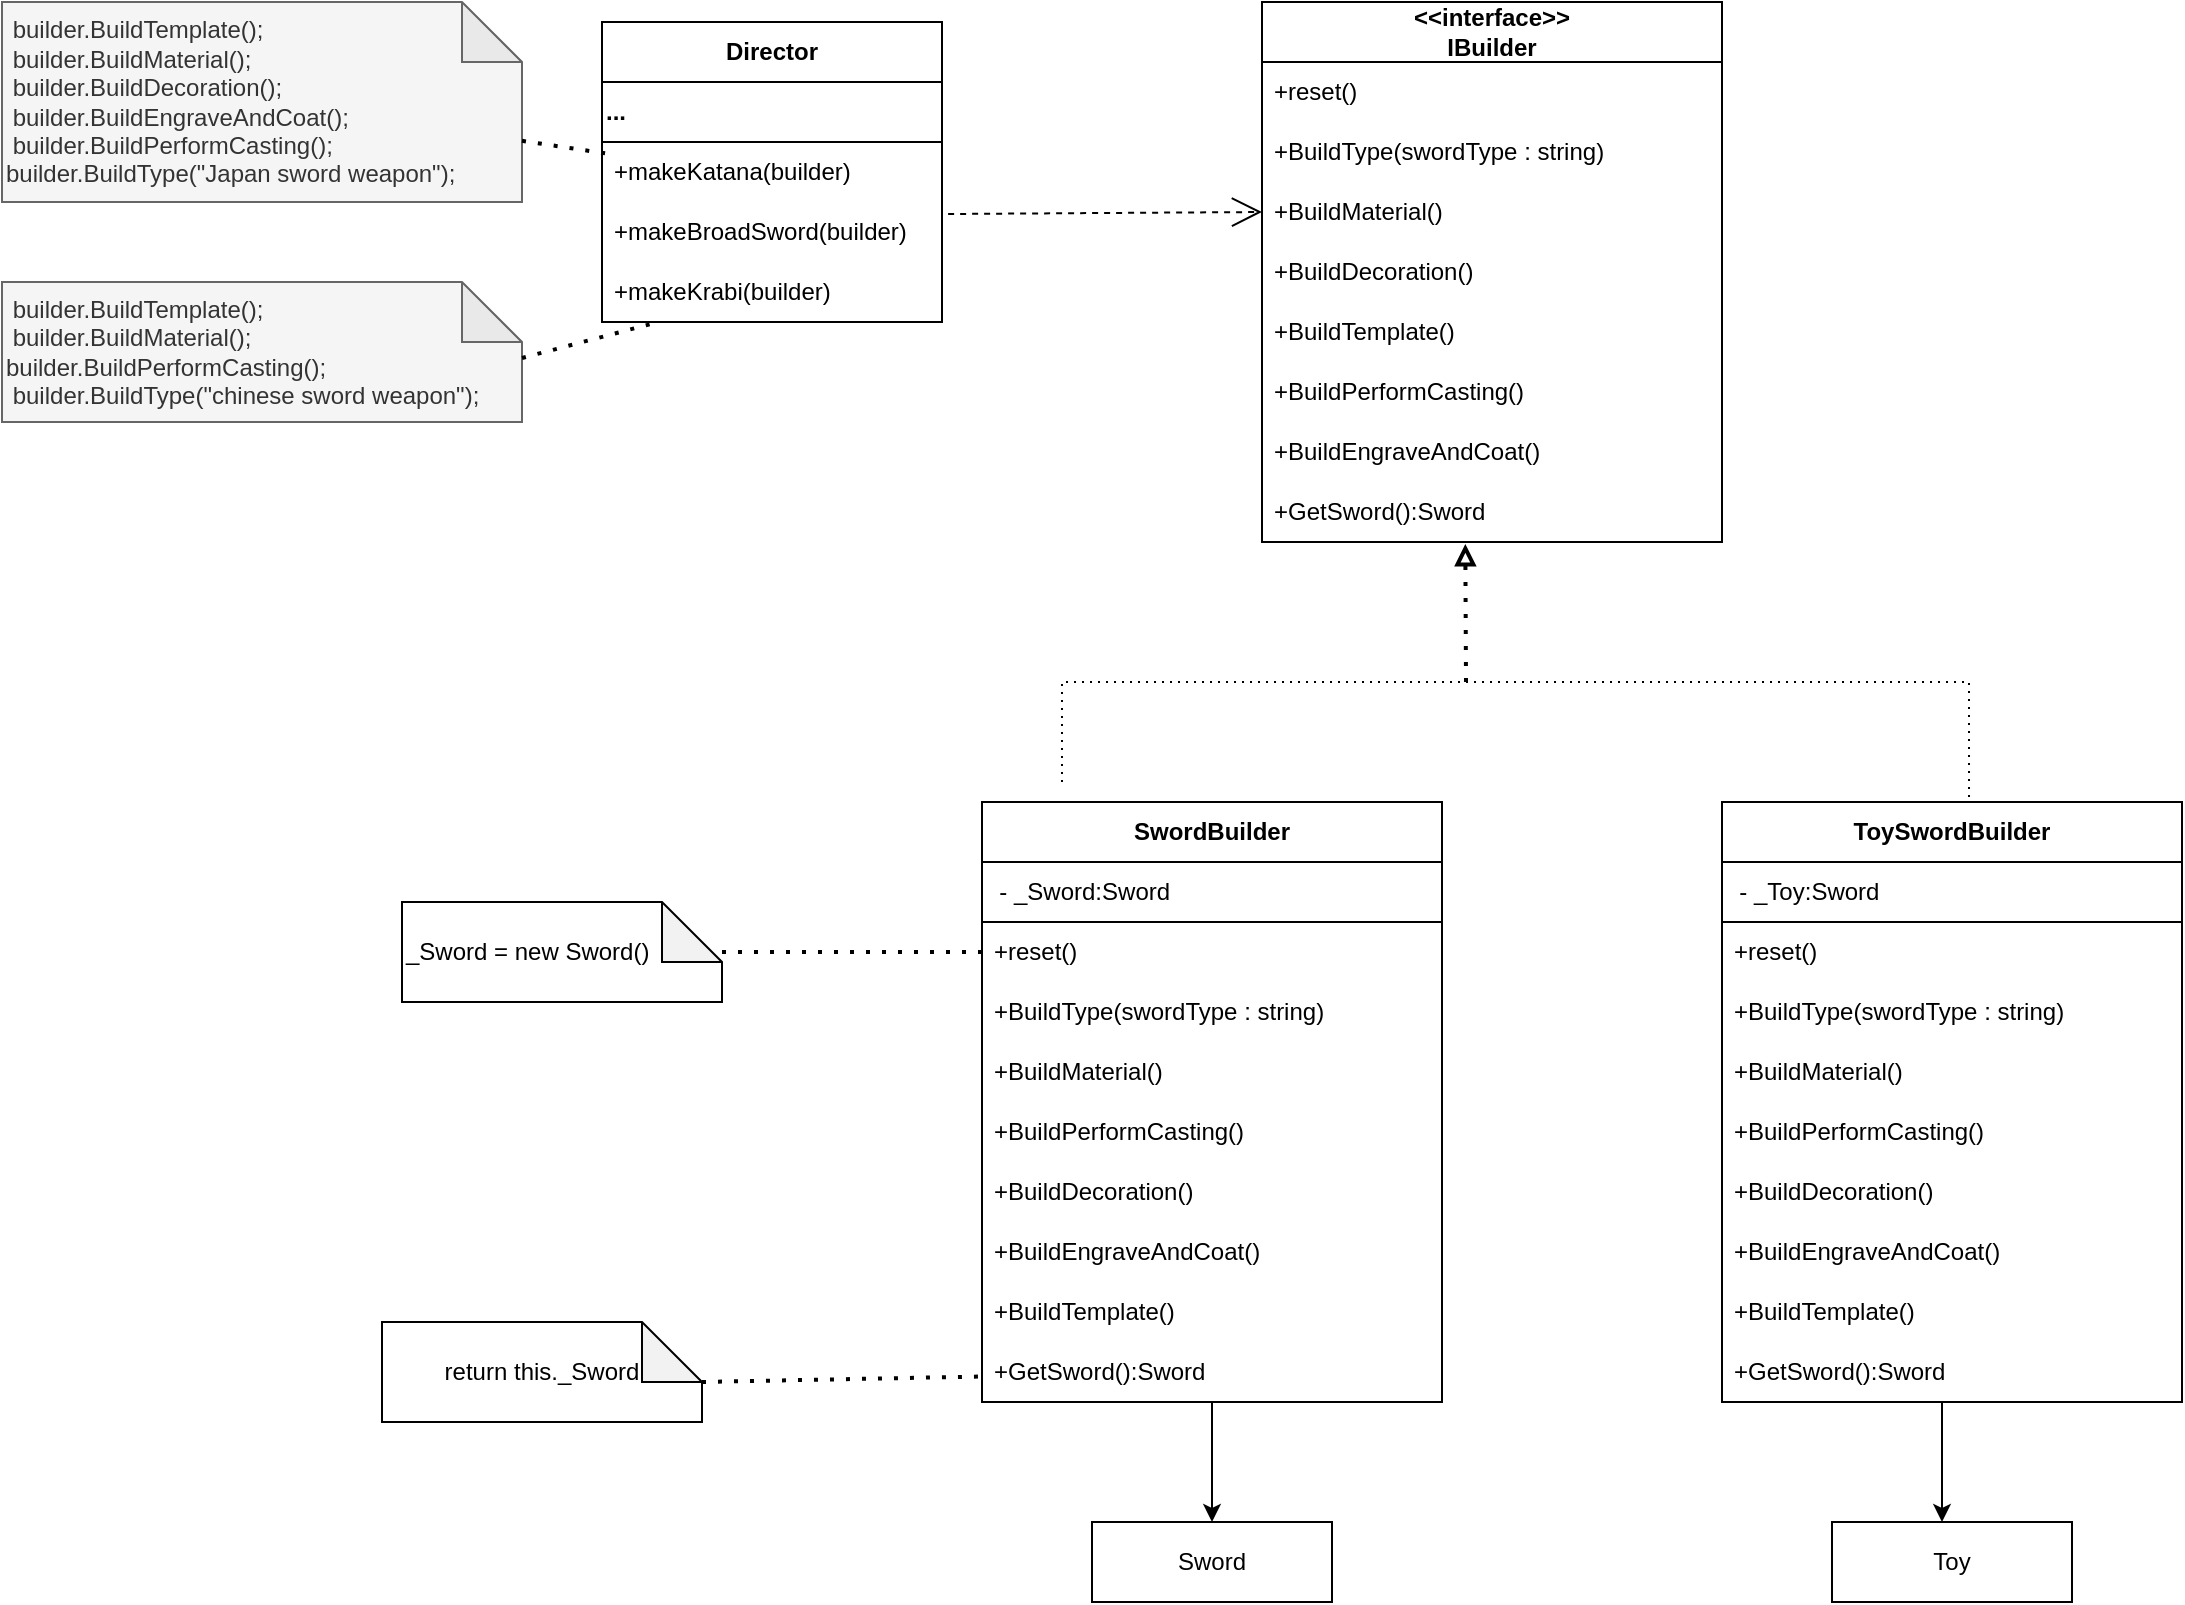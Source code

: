 <mxfile version="21.6.5" type="device" pages="2">
  <diagram id="zR0zMPfiPAYMRjZObuBY" name="Page-2">
    <mxGraphModel dx="1886" dy="614" grid="1" gridSize="10" guides="1" tooltips="1" connect="1" arrows="1" fold="1" page="1" pageScale="1" pageWidth="850" pageHeight="1100" math="0" shadow="0">
      <root>
        <mxCell id="0" />
        <mxCell id="1" parent="0" />
        <mxCell id="sApyfHs3uySSGcVFShYo-1" value="&lt;b&gt;&amp;lt;&amp;lt;interface&amp;gt;&amp;gt;&lt;br&gt;IBuilder&lt;/b&gt;" style="swimlane;fontStyle=0;childLayout=stackLayout;horizontal=1;startSize=30;horizontalStack=0;resizeParent=1;resizeParentMax=0;resizeLast=0;collapsible=1;marginBottom=0;whiteSpace=wrap;html=1;" parent="1" vertex="1">
          <mxGeometry x="620" y="130" width="230" height="270" as="geometry" />
        </mxCell>
        <mxCell id="sApyfHs3uySSGcVFShYo-2" value="+reset()" style="text;strokeColor=none;fillColor=none;align=left;verticalAlign=middle;spacingLeft=4;spacingRight=4;overflow=hidden;points=[[0,0.5],[1,0.5]];portConstraint=eastwest;rotatable=0;whiteSpace=wrap;html=1;" parent="sApyfHs3uySSGcVFShYo-1" vertex="1">
          <mxGeometry y="30" width="230" height="30" as="geometry" />
        </mxCell>
        <mxCell id="Vtq2fu76lCzMo7O6VF7V-5" value="+BuildType(swordType : string)" style="text;strokeColor=none;fillColor=none;align=left;verticalAlign=middle;spacingLeft=4;spacingRight=4;overflow=hidden;points=[[0,0.5],[1,0.5]];portConstraint=eastwest;rotatable=0;whiteSpace=wrap;html=1;" parent="sApyfHs3uySSGcVFShYo-1" vertex="1">
          <mxGeometry y="60" width="230" height="30" as="geometry" />
        </mxCell>
        <mxCell id="sApyfHs3uySSGcVFShYo-4" value="+BuildMaterial()" style="text;strokeColor=none;fillColor=none;align=left;verticalAlign=middle;spacingLeft=4;spacingRight=4;overflow=hidden;points=[[0,0.5],[1,0.5]];portConstraint=eastwest;rotatable=0;whiteSpace=wrap;html=1;" parent="sApyfHs3uySSGcVFShYo-1" vertex="1">
          <mxGeometry y="90" width="230" height="30" as="geometry" />
        </mxCell>
        <mxCell id="sApyfHs3uySSGcVFShYo-5" value="+BuildDecoration()" style="text;strokeColor=none;fillColor=none;align=left;verticalAlign=middle;spacingLeft=4;spacingRight=4;overflow=hidden;points=[[0,0.5],[1,0.5]];portConstraint=eastwest;rotatable=0;whiteSpace=wrap;html=1;" parent="sApyfHs3uySSGcVFShYo-1" vertex="1">
          <mxGeometry y="120" width="230" height="30" as="geometry" />
        </mxCell>
        <mxCell id="sApyfHs3uySSGcVFShYo-6" value="+BuildTemplate()" style="text;strokeColor=none;fillColor=none;align=left;verticalAlign=middle;spacingLeft=4;spacingRight=4;overflow=hidden;points=[[0,0.5],[1,0.5]];portConstraint=eastwest;rotatable=0;whiteSpace=wrap;html=1;" parent="sApyfHs3uySSGcVFShYo-1" vertex="1">
          <mxGeometry y="150" width="230" height="30" as="geometry" />
        </mxCell>
        <mxCell id="sApyfHs3uySSGcVFShYo-9" value="+BuildPerformCasting()" style="text;strokeColor=none;fillColor=none;align=left;verticalAlign=middle;spacingLeft=4;spacingRight=4;overflow=hidden;points=[[0,0.5],[1,0.5]];portConstraint=eastwest;rotatable=0;whiteSpace=wrap;html=1;" parent="sApyfHs3uySSGcVFShYo-1" vertex="1">
          <mxGeometry y="180" width="230" height="30" as="geometry" />
        </mxCell>
        <mxCell id="Vtq2fu76lCzMo7O6VF7V-1" value="+BuildEngraveAndCoat()" style="text;strokeColor=none;fillColor=none;align=left;verticalAlign=middle;spacingLeft=4;spacingRight=4;overflow=hidden;points=[[0,0.5],[1,0.5]];portConstraint=eastwest;rotatable=0;whiteSpace=wrap;html=1;" parent="sApyfHs3uySSGcVFShYo-1" vertex="1">
          <mxGeometry y="210" width="230" height="30" as="geometry" />
        </mxCell>
        <mxCell id="sApyfHs3uySSGcVFShYo-7" value="+GetSword():Sword" style="text;strokeColor=none;fillColor=none;align=left;verticalAlign=middle;spacingLeft=4;spacingRight=4;overflow=hidden;points=[[0,0.5],[1,0.5]];portConstraint=eastwest;rotatable=0;whiteSpace=wrap;html=1;" parent="sApyfHs3uySSGcVFShYo-1" vertex="1">
          <mxGeometry y="240" width="230" height="30" as="geometry" />
        </mxCell>
        <mxCell id="sApyfHs3uySSGcVFShYo-13" value="&lt;b&gt;SwordBuilder&lt;/b&gt;" style="swimlane;fontStyle=0;childLayout=stackLayout;horizontal=1;startSize=30;horizontalStack=0;resizeParent=1;resizeParentMax=0;resizeLast=0;collapsible=1;marginBottom=0;whiteSpace=wrap;html=1;" parent="1" vertex="1">
          <mxGeometry x="480" y="530" width="230" height="300" as="geometry" />
        </mxCell>
        <mxCell id="sApyfHs3uySSGcVFShYo-14" value="&lt;font style=&quot;font-size: 12px;&quot;&gt;&amp;nbsp; - _Sword:Sword&lt;/font&gt;" style="rounded=0;whiteSpace=wrap;html=1;align=left;" parent="sApyfHs3uySSGcVFShYo-13" vertex="1">
          <mxGeometry y="30" width="230" height="30" as="geometry" />
        </mxCell>
        <mxCell id="sApyfHs3uySSGcVFShYo-15" value="+reset()" style="text;strokeColor=none;fillColor=none;align=left;verticalAlign=middle;spacingLeft=4;spacingRight=4;overflow=hidden;points=[[0,0.5],[1,0.5]];portConstraint=eastwest;rotatable=0;whiteSpace=wrap;html=1;" parent="sApyfHs3uySSGcVFShYo-13" vertex="1">
          <mxGeometry y="60" width="230" height="30" as="geometry" />
        </mxCell>
        <mxCell id="sApyfHs3uySSGcVFShYo-77" value="+BuildType(swordType : string)" style="text;strokeColor=none;fillColor=none;align=left;verticalAlign=middle;spacingLeft=4;spacingRight=4;overflow=hidden;points=[[0,0.5],[1,0.5]];portConstraint=eastwest;rotatable=0;whiteSpace=wrap;html=1;" parent="sApyfHs3uySSGcVFShYo-13" vertex="1">
          <mxGeometry y="90" width="230" height="30" as="geometry" />
        </mxCell>
        <mxCell id="sApyfHs3uySSGcVFShYo-78" value="+BuildMaterial()" style="text;strokeColor=none;fillColor=none;align=left;verticalAlign=middle;spacingLeft=4;spacingRight=4;overflow=hidden;points=[[0,0.5],[1,0.5]];portConstraint=eastwest;rotatable=0;whiteSpace=wrap;html=1;" parent="sApyfHs3uySSGcVFShYo-13" vertex="1">
          <mxGeometry y="120" width="230" height="30" as="geometry" />
        </mxCell>
        <mxCell id="sApyfHs3uySSGcVFShYo-81" value="+BuildPerformCasting()" style="text;strokeColor=none;fillColor=none;align=left;verticalAlign=middle;spacingLeft=4;spacingRight=4;overflow=hidden;points=[[0,0.5],[1,0.5]];portConstraint=eastwest;rotatable=0;whiteSpace=wrap;html=1;" parent="sApyfHs3uySSGcVFShYo-13" vertex="1">
          <mxGeometry y="150" width="230" height="30" as="geometry" />
        </mxCell>
        <mxCell id="sApyfHs3uySSGcVFShYo-79" value="+BuildDecoration()" style="text;strokeColor=none;fillColor=none;align=left;verticalAlign=middle;spacingLeft=4;spacingRight=4;overflow=hidden;points=[[0,0.5],[1,0.5]];portConstraint=eastwest;rotatable=0;whiteSpace=wrap;html=1;" parent="sApyfHs3uySSGcVFShYo-13" vertex="1">
          <mxGeometry y="180" width="230" height="30" as="geometry" />
        </mxCell>
        <mxCell id="Vtq2fu76lCzMo7O6VF7V-2" value="+BuildEngraveAndCoat()" style="text;strokeColor=none;fillColor=none;align=left;verticalAlign=middle;spacingLeft=4;spacingRight=4;overflow=hidden;points=[[0,0.5],[1,0.5]];portConstraint=eastwest;rotatable=0;whiteSpace=wrap;html=1;" parent="sApyfHs3uySSGcVFShYo-13" vertex="1">
          <mxGeometry y="210" width="230" height="30" as="geometry" />
        </mxCell>
        <mxCell id="sApyfHs3uySSGcVFShYo-80" value="+BuildTemplate()" style="text;strokeColor=none;fillColor=none;align=left;verticalAlign=middle;spacingLeft=4;spacingRight=4;overflow=hidden;points=[[0,0.5],[1,0.5]];portConstraint=eastwest;rotatable=0;whiteSpace=wrap;html=1;" parent="sApyfHs3uySSGcVFShYo-13" vertex="1">
          <mxGeometry y="240" width="230" height="30" as="geometry" />
        </mxCell>
        <mxCell id="sApyfHs3uySSGcVFShYo-82" value="+GetSword():Sword" style="text;strokeColor=none;fillColor=none;align=left;verticalAlign=middle;spacingLeft=4;spacingRight=4;overflow=hidden;points=[[0,0.5],[1,0.5]];portConstraint=eastwest;rotatable=0;whiteSpace=wrap;html=1;" parent="sApyfHs3uySSGcVFShYo-13" vertex="1">
          <mxGeometry y="270" width="230" height="30" as="geometry" />
        </mxCell>
        <mxCell id="sApyfHs3uySSGcVFShYo-26" value="&lt;b&gt;Director&lt;/b&gt;" style="swimlane;fontStyle=0;childLayout=stackLayout;horizontal=1;startSize=30;horizontalStack=0;resizeParent=1;resizeParentMax=0;resizeLast=0;collapsible=1;marginBottom=0;whiteSpace=wrap;html=1;" parent="1" vertex="1">
          <mxGeometry x="290" y="140" width="170" height="150" as="geometry" />
        </mxCell>
        <mxCell id="sApyfHs3uySSGcVFShYo-27" value="&lt;font style=&quot;font-size: 12px;&quot;&gt;&lt;b&gt;...&lt;/b&gt;&lt;/font&gt;" style="rounded=0;whiteSpace=wrap;html=1;align=left;" parent="sApyfHs3uySSGcVFShYo-26" vertex="1">
          <mxGeometry y="30" width="170" height="30" as="geometry" />
        </mxCell>
        <mxCell id="sApyfHs3uySSGcVFShYo-28" value="+makeKatana(builder)" style="text;strokeColor=none;fillColor=none;align=left;verticalAlign=middle;spacingLeft=4;spacingRight=4;overflow=hidden;points=[[0,0.5],[1,0.5]];portConstraint=eastwest;rotatable=0;whiteSpace=wrap;html=1;" parent="sApyfHs3uySSGcVFShYo-26" vertex="1">
          <mxGeometry y="60" width="170" height="30" as="geometry" />
        </mxCell>
        <mxCell id="eeE5SsmzAaJwS9Jl63CG-1" value="+makeBroadSword(builder)" style="text;strokeColor=none;fillColor=none;align=left;verticalAlign=middle;spacingLeft=4;spacingRight=4;overflow=hidden;points=[[0,0.5],[1,0.5]];portConstraint=eastwest;rotatable=0;whiteSpace=wrap;html=1;" parent="sApyfHs3uySSGcVFShYo-26" vertex="1">
          <mxGeometry y="90" width="170" height="30" as="geometry" />
        </mxCell>
        <mxCell id="eeE5SsmzAaJwS9Jl63CG-3" value="+make&lt;span style=&quot;background-color: initial;&quot;&gt;Krabi(builder)&lt;/span&gt;" style="text;strokeColor=none;fillColor=none;align=left;verticalAlign=middle;spacingLeft=4;spacingRight=4;overflow=hidden;points=[[0,0.5],[1,0.5]];portConstraint=eastwest;rotatable=0;whiteSpace=wrap;html=1;" parent="sApyfHs3uySSGcVFShYo-26" vertex="1">
          <mxGeometry y="120" width="170" height="30" as="geometry" />
        </mxCell>
        <mxCell id="sApyfHs3uySSGcVFShYo-34" value="Sword" style="rounded=0;whiteSpace=wrap;html=1;" parent="1" vertex="1">
          <mxGeometry x="535" y="890" width="120" height="40" as="geometry" />
        </mxCell>
        <mxCell id="sApyfHs3uySSGcVFShYo-36" value="" style="endArrow=open;dashed=1;html=1;rounded=0;exitX=1.018;exitY=0.2;exitDx=0;exitDy=0;endFill=0;strokeWidth=1;endSize=13;entryX=0;entryY=0.5;entryDx=0;entryDy=0;exitPerimeter=0;" parent="1" target="sApyfHs3uySSGcVFShYo-4" edge="1">
          <mxGeometry width="50" height="50" relative="1" as="geometry">
            <mxPoint x="463.06" y="236" as="sourcePoint" />
            <mxPoint x="250" y="230" as="targetPoint" />
          </mxGeometry>
        </mxCell>
        <mxCell id="sApyfHs3uySSGcVFShYo-40" style="edgeStyle=orthogonalEdgeStyle;rounded=0;orthogonalLoop=1;jettySize=auto;html=1;exitX=0.5;exitY=1;exitDx=0;exitDy=0;exitPerimeter=0;" parent="1" edge="1">
          <mxGeometry relative="1" as="geometry">
            <mxPoint x="185" y="300" as="sourcePoint" />
            <mxPoint x="185" y="300" as="targetPoint" />
          </mxGeometry>
        </mxCell>
        <mxCell id="sApyfHs3uySSGcVFShYo-42" value="return this._Sword" style="shape=note;whiteSpace=wrap;html=1;backgroundOutline=1;darkOpacity=0.05;align=center;" parent="1" vertex="1">
          <mxGeometry x="180" y="790" width="160" height="50" as="geometry" />
        </mxCell>
        <mxCell id="sApyfHs3uySSGcVFShYo-43" value="" style="endArrow=none;dashed=1;html=1;dashPattern=1 3;strokeWidth=2;rounded=0;exitX=0;exitY=0;exitDx=160;exitDy=30;exitPerimeter=0;" parent="1" source="sApyfHs3uySSGcVFShYo-42" target="sApyfHs3uySSGcVFShYo-82" edge="1">
          <mxGeometry width="50" height="50" relative="1" as="geometry">
            <mxPoint x="116.47" y="880" as="sourcePoint" />
            <mxPoint x="535.455" y="640" as="targetPoint" />
          </mxGeometry>
        </mxCell>
        <mxCell id="sApyfHs3uySSGcVFShYo-44" value="_Sword = new Sword()" style="shape=note;whiteSpace=wrap;html=1;backgroundOutline=1;darkOpacity=0.05;align=left;" parent="1" vertex="1">
          <mxGeometry x="190" y="580" width="160" height="50" as="geometry" />
        </mxCell>
        <mxCell id="sApyfHs3uySSGcVFShYo-45" value="" style="endArrow=none;dashed=1;html=1;dashPattern=1 3;strokeWidth=2;rounded=0;entryX=0;entryY=0.5;entryDx=0;entryDy=0;" parent="1" source="sApyfHs3uySSGcVFShYo-44" target="sApyfHs3uySSGcVFShYo-15" edge="1">
          <mxGeometry width="50" height="50" relative="1" as="geometry">
            <mxPoint x="136" y="850" as="sourcePoint" />
            <mxPoint x="259.999" y="920" as="targetPoint" />
          </mxGeometry>
        </mxCell>
        <mxCell id="sApyfHs3uySSGcVFShYo-46" value="&lt;b&gt;ToySwordBuilder&lt;/b&gt;" style="swimlane;fontStyle=0;childLayout=stackLayout;horizontal=1;startSize=30;horizontalStack=0;resizeParent=1;resizeParentMax=0;resizeLast=0;collapsible=1;marginBottom=0;whiteSpace=wrap;html=1;" parent="1" vertex="1">
          <mxGeometry x="850" y="530" width="230" height="300" as="geometry" />
        </mxCell>
        <mxCell id="sApyfHs3uySSGcVFShYo-47" value="&lt;font style=&quot;font-size: 12px;&quot;&gt;&amp;nbsp; - _Toy:&lt;/font&gt;Sword" style="rounded=0;whiteSpace=wrap;html=1;align=left;" parent="sApyfHs3uySSGcVFShYo-46" vertex="1">
          <mxGeometry y="30" width="230" height="30" as="geometry" />
        </mxCell>
        <mxCell id="sApyfHs3uySSGcVFShYo-97" value="+reset()" style="text;strokeColor=none;fillColor=none;align=left;verticalAlign=middle;spacingLeft=4;spacingRight=4;overflow=hidden;points=[[0,0.5],[1,0.5]];portConstraint=eastwest;rotatable=0;whiteSpace=wrap;html=1;" parent="sApyfHs3uySSGcVFShYo-46" vertex="1">
          <mxGeometry y="60" width="230" height="30" as="geometry" />
        </mxCell>
        <mxCell id="Vtq2fu76lCzMo7O6VF7V-4" value="+BuildType(swordType : string)" style="text;strokeColor=none;fillColor=none;align=left;verticalAlign=middle;spacingLeft=4;spacingRight=4;overflow=hidden;points=[[0,0.5],[1,0.5]];portConstraint=eastwest;rotatable=0;whiteSpace=wrap;html=1;" parent="sApyfHs3uySSGcVFShYo-46" vertex="1">
          <mxGeometry y="90" width="230" height="30" as="geometry" />
        </mxCell>
        <mxCell id="sApyfHs3uySSGcVFShYo-92" value="+BuildMaterial()" style="text;strokeColor=none;fillColor=none;align=left;verticalAlign=middle;spacingLeft=4;spacingRight=4;overflow=hidden;points=[[0,0.5],[1,0.5]];portConstraint=eastwest;rotatable=0;whiteSpace=wrap;html=1;" parent="sApyfHs3uySSGcVFShYo-46" vertex="1">
          <mxGeometry y="120" width="230" height="30" as="geometry" />
        </mxCell>
        <mxCell id="sApyfHs3uySSGcVFShYo-93" value="+BuildPerformCasting()" style="text;strokeColor=none;fillColor=none;align=left;verticalAlign=middle;spacingLeft=4;spacingRight=4;overflow=hidden;points=[[0,0.5],[1,0.5]];portConstraint=eastwest;rotatable=0;whiteSpace=wrap;html=1;" parent="sApyfHs3uySSGcVFShYo-46" vertex="1">
          <mxGeometry y="150" width="230" height="30" as="geometry" />
        </mxCell>
        <mxCell id="sApyfHs3uySSGcVFShYo-95" value="+BuildDecoration()" style="text;strokeColor=none;fillColor=none;align=left;verticalAlign=middle;spacingLeft=4;spacingRight=4;overflow=hidden;points=[[0,0.5],[1,0.5]];portConstraint=eastwest;rotatable=0;whiteSpace=wrap;html=1;" parent="sApyfHs3uySSGcVFShYo-46" vertex="1">
          <mxGeometry y="180" width="230" height="30" as="geometry" />
        </mxCell>
        <mxCell id="Vtq2fu76lCzMo7O6VF7V-3" value="+BuildEngraveAndCoat()" style="text;strokeColor=none;fillColor=none;align=left;verticalAlign=middle;spacingLeft=4;spacingRight=4;overflow=hidden;points=[[0,0.5],[1,0.5]];portConstraint=eastwest;rotatable=0;whiteSpace=wrap;html=1;" parent="sApyfHs3uySSGcVFShYo-46" vertex="1">
          <mxGeometry y="210" width="230" height="30" as="geometry" />
        </mxCell>
        <mxCell id="sApyfHs3uySSGcVFShYo-94" value="+BuildTemplate()" style="text;strokeColor=none;fillColor=none;align=left;verticalAlign=middle;spacingLeft=4;spacingRight=4;overflow=hidden;points=[[0,0.5],[1,0.5]];portConstraint=eastwest;rotatable=0;whiteSpace=wrap;html=1;" parent="sApyfHs3uySSGcVFShYo-46" vertex="1">
          <mxGeometry y="240" width="230" height="30" as="geometry" />
        </mxCell>
        <mxCell id="sApyfHs3uySSGcVFShYo-96" value="+GetSword():Sword" style="text;strokeColor=none;fillColor=none;align=left;verticalAlign=middle;spacingLeft=4;spacingRight=4;overflow=hidden;points=[[0,0.5],[1,0.5]];portConstraint=eastwest;rotatable=0;whiteSpace=wrap;html=1;" parent="sApyfHs3uySSGcVFShYo-46" vertex="1">
          <mxGeometry y="270" width="230" height="30" as="geometry" />
        </mxCell>
        <mxCell id="sApyfHs3uySSGcVFShYo-74" value="" style="endArrow=none;dashed=1;html=1;dashPattern=1 3;strokeWidth=1;rounded=0;endFill=0;startSize=1;endSize=12;edgeStyle=orthogonalEdgeStyle;entryX=0.537;entryY=-0.005;entryDx=0;entryDy=0;entryPerimeter=0;" parent="1" target="sApyfHs3uySSGcVFShYo-46" edge="1">
          <mxGeometry width="50" height="50" relative="1" as="geometry">
            <mxPoint x="520" y="520" as="sourcePoint" />
            <mxPoint x="810" y="480" as="targetPoint" />
            <Array as="points">
              <mxPoint x="520" y="470" />
              <mxPoint x="974" y="470" />
            </Array>
          </mxGeometry>
        </mxCell>
        <mxCell id="eeE5SsmzAaJwS9Jl63CG-6" value="" style="endArrow=block;dashed=1;html=1;dashPattern=1 3;strokeWidth=2;rounded=0;entryX=0.442;entryY=1.033;entryDx=0;entryDy=0;entryPerimeter=0;endFill=0;" parent="1" target="sApyfHs3uySSGcVFShYo-7" edge="1">
          <mxGeometry width="50" height="50" relative="1" as="geometry">
            <mxPoint x="722" y="470" as="sourcePoint" />
            <mxPoint x="700" y="420" as="targetPoint" />
          </mxGeometry>
        </mxCell>
        <mxCell id="Vtq2fu76lCzMo7O6VF7V-6" value="&lt;div&gt;&amp;nbsp;builder.BuildTemplate();&lt;/div&gt;&lt;div&gt;&amp;nbsp;builder.BuildMaterial();&lt;/div&gt;&lt;div&gt;&amp;nbsp;builder.BuildDecoration();&lt;/div&gt;&lt;div&gt;&amp;nbsp;builder.BuildEngraveAndCoat();&lt;/div&gt;&lt;div&gt;&amp;nbsp;builder.BuildPerformCasting();&lt;/div&gt;&lt;div&gt;builder.BuildType(&quot;Japan sword weapon&quot;);&lt;/div&gt;" style="shape=note;whiteSpace=wrap;html=1;backgroundOutline=1;darkOpacity=0.05;align=left;fillColor=#f5f5f5;fontColor=#333333;strokeColor=#666666;" parent="1" vertex="1">
          <mxGeometry x="-10" y="130" width="260" height="100" as="geometry" />
        </mxCell>
        <mxCell id="Vtq2fu76lCzMo7O6VF7V-7" value="&lt;div&gt;&amp;nbsp;builder.BuildTemplate();&lt;/div&gt;&lt;div&gt;&amp;nbsp;builder.BuildMaterial();&lt;/div&gt;&lt;div&gt;builder.BuildPerformCasting();&lt;/div&gt;&lt;div&gt;&amp;nbsp;builder.BuildType(&quot;chinese sword weapon&quot;);&lt;/div&gt;" style="shape=note;whiteSpace=wrap;html=1;backgroundOutline=1;darkOpacity=0.05;align=left;fillColor=#f5f5f5;fontColor=#333333;strokeColor=#666666;" parent="1" vertex="1">
          <mxGeometry x="-10" y="270" width="260" height="70" as="geometry" />
        </mxCell>
        <mxCell id="Vtq2fu76lCzMo7O6VF7V-8" value="" style="endArrow=none;dashed=1;html=1;dashPattern=1 3;strokeWidth=2;rounded=0;exitX=1;exitY=0.543;exitDx=0;exitDy=0;exitPerimeter=0;" parent="1" source="Vtq2fu76lCzMo7O6VF7V-7" target="eeE5SsmzAaJwS9Jl63CG-3" edge="1">
          <mxGeometry width="50" height="50" relative="1" as="geometry">
            <mxPoint x="290" y="450" as="sourcePoint" />
            <mxPoint x="340" y="400" as="targetPoint" />
          </mxGeometry>
        </mxCell>
        <mxCell id="Vtq2fu76lCzMo7O6VF7V-9" value="" style="endArrow=none;dashed=1;html=1;dashPattern=1 3;strokeWidth=2;rounded=0;" parent="1" source="Vtq2fu76lCzMo7O6VF7V-6" edge="1">
          <mxGeometry width="50" height="50" relative="1" as="geometry">
            <mxPoint x="226" y="224" as="sourcePoint" />
            <mxPoint x="294" y="206" as="targetPoint" />
          </mxGeometry>
        </mxCell>
        <mxCell id="52X7ZnSK7Gwp2Gs0s-cs-1" value="Toy" style="rounded=0;whiteSpace=wrap;html=1;" vertex="1" parent="1">
          <mxGeometry x="905" y="890" width="120" height="40" as="geometry" />
        </mxCell>
        <mxCell id="52X7ZnSK7Gwp2Gs0s-cs-2" value="" style="endArrow=classic;html=1;rounded=0;" edge="1" parent="1" source="sApyfHs3uySSGcVFShYo-82" target="sApyfHs3uySSGcVFShYo-34">
          <mxGeometry width="50" height="50" relative="1" as="geometry">
            <mxPoint x="550" y="910" as="sourcePoint" />
            <mxPoint x="600" y="860" as="targetPoint" />
          </mxGeometry>
        </mxCell>
        <mxCell id="52X7ZnSK7Gwp2Gs0s-cs-4" value="" style="endArrow=classic;html=1;rounded=0;" edge="1" parent="1">
          <mxGeometry width="50" height="50" relative="1" as="geometry">
            <mxPoint x="960" y="830" as="sourcePoint" />
            <mxPoint x="960" y="890" as="targetPoint" />
          </mxGeometry>
        </mxCell>
      </root>
    </mxGraphModel>
  </diagram>
  <diagram name="Page-1" id="udkBrg2XiQwDzJatd2ej">
    <mxGraphModel dx="1036" dy="614" grid="1" gridSize="10" guides="1" tooltips="1" connect="1" arrows="1" fold="1" page="1" pageScale="1" pageWidth="850" pageHeight="1100" math="0" shadow="0">
      <root>
        <mxCell id="0" />
        <mxCell id="1" parent="0" />
        <mxCell id="0J2taYZqLhxap7dWOBqm-1" value="&lt;b&gt;&amp;lt;&amp;lt;interface&amp;gt;&amp;gt;&lt;br&gt;IBuilder&lt;/b&gt;" style="swimlane;fontStyle=0;childLayout=stackLayout;horizontal=1;startSize=30;horizontalStack=0;resizeParent=1;resizeParentMax=0;resizeLast=0;collapsible=1;marginBottom=0;whiteSpace=wrap;html=1;" parent="1" vertex="1">
          <mxGeometry x="740" y="160" width="230" height="360" as="geometry" />
        </mxCell>
        <mxCell id="0J2taYZqLhxap7dWOBqm-2" value="+reset()" style="text;strokeColor=none;fillColor=none;align=left;verticalAlign=middle;spacingLeft=4;spacingRight=4;overflow=hidden;points=[[0,0.5],[1,0.5]];portConstraint=eastwest;rotatable=0;whiteSpace=wrap;html=1;" parent="0J2taYZqLhxap7dWOBqm-1" vertex="1">
          <mxGeometry y="30" width="230" height="30" as="geometry" />
        </mxCell>
        <mxCell id="0J2taYZqLhxap7dWOBqm-3" value="+buildBody()" style="text;strokeColor=none;fillColor=none;align=left;verticalAlign=middle;spacingLeft=4;spacingRight=4;overflow=hidden;points=[[0,0.5],[1,0.5]];portConstraint=eastwest;rotatable=0;whiteSpace=wrap;html=1;" parent="0J2taYZqLhxap7dWOBqm-1" vertex="1">
          <mxGeometry y="60" width="230" height="30" as="geometry" />
        </mxCell>
        <mxCell id="0J2taYZqLhxap7dWOBqm-4" value="+builBilge()" style="text;strokeColor=none;fillColor=none;align=left;verticalAlign=middle;spacingLeft=4;spacingRight=4;overflow=hidden;points=[[0,0.5],[1,0.5]];portConstraint=eastwest;rotatable=0;whiteSpace=wrap;html=1;" parent="0J2taYZqLhxap7dWOBqm-1" vertex="1">
          <mxGeometry y="90" width="230" height="30" as="geometry" />
        </mxCell>
        <mxCell id="0J2taYZqLhxap7dWOBqm-5" value="+builGunnel()" style="text;strokeColor=none;fillColor=none;align=left;verticalAlign=middle;spacingLeft=4;spacingRight=4;overflow=hidden;points=[[0,0.5],[1,0.5]];portConstraint=eastwest;rotatable=0;whiteSpace=wrap;html=1;" parent="0J2taYZqLhxap7dWOBqm-1" vertex="1">
          <mxGeometry y="120" width="230" height="30" as="geometry" />
        </mxCell>
        <mxCell id="0J2taYZqLhxap7dWOBqm-9" value="+builStern()" style="text;strokeColor=none;fillColor=none;align=left;verticalAlign=middle;spacingLeft=4;spacingRight=4;overflow=hidden;points=[[0,0.5],[1,0.5]];portConstraint=eastwest;rotatable=0;whiteSpace=wrap;html=1;" parent="0J2taYZqLhxap7dWOBqm-1" vertex="1">
          <mxGeometry y="150" width="230" height="30" as="geometry" />
        </mxCell>
        <mxCell id="P2RlCiofksnCE4rTVvpo-5" value="+getBoat():Boat" style="text;strokeColor=none;fillColor=none;align=left;verticalAlign=middle;spacingLeft=4;spacingRight=4;overflow=hidden;points=[[0,0.5],[1,0.5]];portConstraint=eastwest;rotatable=0;whiteSpace=wrap;html=1;" parent="0J2taYZqLhxap7dWOBqm-1" vertex="1">
          <mxGeometry y="180" width="230" height="30" as="geometry" />
        </mxCell>
        <mxCell id="0J2taYZqLhxap7dWOBqm-71" value="+buildRudder()" style="text;strokeColor=none;fillColor=none;align=left;verticalAlign=middle;spacingLeft=4;spacingRight=4;overflow=hidden;points=[[0,0.5],[1,0.5]];portConstraint=eastwest;rotatable=0;whiteSpace=wrap;html=1;" parent="0J2taYZqLhxap7dWOBqm-1" vertex="1">
          <mxGeometry y="210" width="230" height="30" as="geometry" />
        </mxCell>
        <mxCell id="0J2taYZqLhxap7dWOBqm-62" value="+buildFishFishingEquipment(bool fishing)" style="text;strokeColor=none;fillColor=none;align=left;verticalAlign=middle;spacingLeft=4;spacingRight=4;overflow=hidden;points=[[0,0.5],[1,0.5]];portConstraint=eastwest;rotatable=0;whiteSpace=wrap;html=1;" parent="0J2taYZqLhxap7dWOBqm-1" vertex="1">
          <mxGeometry y="240" width="230" height="30" as="geometry" />
        </mxCell>
        <mxCell id="0J2taYZqLhxap7dWOBqm-8" value="+buildRoomService(bool value)" style="text;strokeColor=none;fillColor=none;align=left;verticalAlign=middle;spacingLeft=4;spacingRight=4;overflow=hidden;points=[[0,0.5],[1,0.5]];portConstraint=eastwest;rotatable=0;whiteSpace=wrap;html=1;" parent="0J2taYZqLhxap7dWOBqm-1" vertex="1">
          <mxGeometry y="270" width="230" height="30" as="geometry" />
        </mxCell>
        <mxCell id="QMrXWG7ULhR697TOB94p-8" value="+buildDrainPump(bool value)" style="text;strokeColor=none;fillColor=none;align=left;verticalAlign=middle;spacingLeft=4;spacingRight=4;overflow=hidden;points=[[0,0.5],[1,0.5]];portConstraint=eastwest;rotatable=0;whiteSpace=wrap;html=1;" parent="0J2taYZqLhxap7dWOBqm-1" vertex="1">
          <mxGeometry y="300" width="230" height="30" as="geometry" />
        </mxCell>
        <mxCell id="dQuskKlKTG53WlhPTK8X-17" value="+buildWeapon(bool value)" style="text;strokeColor=none;fillColor=none;align=left;verticalAlign=middle;spacingLeft=4;spacingRight=4;overflow=hidden;points=[[0,0.5],[1,0.5]];portConstraint=eastwest;rotatable=0;whiteSpace=wrap;html=1;" parent="0J2taYZqLhxap7dWOBqm-1" vertex="1">
          <mxGeometry y="330" width="230" height="30" as="geometry" />
        </mxCell>
        <mxCell id="0J2taYZqLhxap7dWOBqm-10" value="&lt;b&gt;YachtBuilder&lt;/b&gt;" style="swimlane;fontStyle=0;childLayout=stackLayout;horizontal=1;startSize=30;horizontalStack=0;resizeParent=1;resizeParentMax=0;resizeLast=0;collapsible=1;marginBottom=0;whiteSpace=wrap;html=1;" parent="1" vertex="1">
          <mxGeometry x="470" y="600" width="230" height="390" as="geometry" />
        </mxCell>
        <mxCell id="0J2taYZqLhxap7dWOBqm-37" value="&lt;font style=&quot;font-size: 12px;&quot;&gt;&amp;nbsp; - _yacht:Boat&lt;/font&gt;" style="rounded=0;whiteSpace=wrap;html=1;align=left;" parent="0J2taYZqLhxap7dWOBqm-10" vertex="1">
          <mxGeometry y="30" width="230" height="30" as="geometry" />
        </mxCell>
        <mxCell id="0J2taYZqLhxap7dWOBqm-31" value="+reset()" style="text;strokeColor=none;fillColor=none;align=left;verticalAlign=middle;spacingLeft=4;spacingRight=4;overflow=hidden;points=[[0,0.5],[1,0.5]];portConstraint=eastwest;rotatable=0;whiteSpace=wrap;html=1;" parent="0J2taYZqLhxap7dWOBqm-10" vertex="1">
          <mxGeometry y="60" width="230" height="30" as="geometry" />
        </mxCell>
        <mxCell id="0J2taYZqLhxap7dWOBqm-32" value="+buildBody()" style="text;strokeColor=none;fillColor=none;align=left;verticalAlign=middle;spacingLeft=4;spacingRight=4;overflow=hidden;points=[[0,0.5],[1,0.5]];portConstraint=eastwest;rotatable=0;whiteSpace=wrap;html=1;" parent="0J2taYZqLhxap7dWOBqm-10" vertex="1">
          <mxGeometry y="90" width="230" height="30" as="geometry" />
        </mxCell>
        <mxCell id="0J2taYZqLhxap7dWOBqm-36" value="+builRudder()" style="text;strokeColor=none;fillColor=none;align=left;verticalAlign=middle;spacingLeft=4;spacingRight=4;overflow=hidden;points=[[0,0.5],[1,0.5]];portConstraint=eastwest;rotatable=0;whiteSpace=wrap;html=1;" parent="0J2taYZqLhxap7dWOBqm-10" vertex="1">
          <mxGeometry y="120" width="230" height="30" as="geometry" />
        </mxCell>
        <mxCell id="0J2taYZqLhxap7dWOBqm-35" value="+builStern()" style="text;strokeColor=none;fillColor=none;align=left;verticalAlign=middle;spacingLeft=4;spacingRight=4;overflow=hidden;points=[[0,0.5],[1,0.5]];portConstraint=eastwest;rotatable=0;whiteSpace=wrap;html=1;" parent="0J2taYZqLhxap7dWOBqm-10" vertex="1">
          <mxGeometry y="150" width="230" height="30" as="geometry" />
        </mxCell>
        <mxCell id="0J2taYZqLhxap7dWOBqm-34" value="+builGunnel()" style="text;strokeColor=none;fillColor=none;align=left;verticalAlign=middle;spacingLeft=4;spacingRight=4;overflow=hidden;points=[[0,0.5],[1,0.5]];portConstraint=eastwest;rotatable=0;whiteSpace=wrap;html=1;" parent="0J2taYZqLhxap7dWOBqm-10" vertex="1">
          <mxGeometry y="180" width="230" height="30" as="geometry" />
        </mxCell>
        <mxCell id="0J2taYZqLhxap7dWOBqm-33" value="+builBilge()" style="text;strokeColor=none;fillColor=none;align=left;verticalAlign=middle;spacingLeft=4;spacingRight=4;overflow=hidden;points=[[0,0.5],[1,0.5]];portConstraint=eastwest;rotatable=0;whiteSpace=wrap;html=1;" parent="0J2taYZqLhxap7dWOBqm-10" vertex="1">
          <mxGeometry y="210" width="230" height="30" as="geometry" />
        </mxCell>
        <mxCell id="0J2taYZqLhxap7dWOBqm-63" value="+buildRudder()" style="text;strokeColor=none;fillColor=none;align=left;verticalAlign=middle;spacingLeft=4;spacingRight=4;overflow=hidden;points=[[0,0.5],[1,0.5]];portConstraint=eastwest;rotatable=0;whiteSpace=wrap;html=1;" parent="0J2taYZqLhxap7dWOBqm-10" vertex="1">
          <mxGeometry y="240" width="230" height="30" as="geometry" />
        </mxCell>
        <mxCell id="0J2taYZqLhxap7dWOBqm-64" value="+buildFishFishingEquipment(bool fishing)" style="text;strokeColor=none;fillColor=none;align=left;verticalAlign=middle;spacingLeft=4;spacingRight=4;overflow=hidden;points=[[0,0.5],[1,0.5]];portConstraint=eastwest;rotatable=0;whiteSpace=wrap;html=1;" parent="0J2taYZqLhxap7dWOBqm-10" vertex="1">
          <mxGeometry y="270" width="230" height="30" as="geometry" />
        </mxCell>
        <mxCell id="0J2taYZqLhxap7dWOBqm-65" value="+buildRoomService(bool value)" style="text;strokeColor=none;fillColor=none;align=left;verticalAlign=middle;spacingLeft=4;spacingRight=4;overflow=hidden;points=[[0,0.5],[1,0.5]];portConstraint=eastwest;rotatable=0;whiteSpace=wrap;html=1;" parent="0J2taYZqLhxap7dWOBqm-10" vertex="1">
          <mxGeometry y="300" width="230" height="30" as="geometry" />
        </mxCell>
        <mxCell id="P2RlCiofksnCE4rTVvpo-1" value="+buildWeapon(bool value)" style="text;strokeColor=none;fillColor=none;align=left;verticalAlign=middle;spacingLeft=4;spacingRight=4;overflow=hidden;points=[[0,0.5],[1,0.5]];portConstraint=eastwest;rotatable=0;whiteSpace=wrap;html=1;" parent="0J2taYZqLhxap7dWOBqm-10" vertex="1">
          <mxGeometry y="330" width="230" height="30" as="geometry" />
        </mxCell>
        <mxCell id="0J2taYZqLhxap7dWOBqm-45" value="+getBoat():Boat" style="text;strokeColor=none;fillColor=none;align=left;verticalAlign=middle;spacingLeft=4;spacingRight=4;overflow=hidden;points=[[0,0.5],[1,0.5]];portConstraint=eastwest;rotatable=0;whiteSpace=wrap;html=1;" parent="0J2taYZqLhxap7dWOBqm-10" vertex="1">
          <mxGeometry y="360" width="230" height="30" as="geometry" />
        </mxCell>
        <mxCell id="0J2taYZqLhxap7dWOBqm-18" value="&lt;b&gt;Director&lt;/b&gt;" style="swimlane;fontStyle=0;childLayout=stackLayout;horizontal=1;startSize=30;horizontalStack=0;resizeParent=1;resizeParentMax=0;resizeLast=0;collapsible=1;marginBottom=0;whiteSpace=wrap;html=1;" parent="1" vertex="1">
          <mxGeometry x="410" y="170" width="170" height="210" as="geometry" />
        </mxCell>
        <mxCell id="0J2taYZqLhxap7dWOBqm-22" value="&lt;font style=&quot;font-size: 12px;&quot;&gt;&lt;b&gt;...&lt;/b&gt;&lt;/font&gt;" style="rounded=0;whiteSpace=wrap;html=1;align=left;" parent="0J2taYZqLhxap7dWOBqm-18" vertex="1">
          <mxGeometry y="30" width="170" height="30" as="geometry" />
        </mxCell>
        <mxCell id="0J2taYZqLhxap7dWOBqm-20" value="+makeYacht(builder)" style="text;strokeColor=none;fillColor=none;align=left;verticalAlign=middle;spacingLeft=4;spacingRight=4;overflow=hidden;points=[[0,0.5],[1,0.5]];portConstraint=eastwest;rotatable=0;whiteSpace=wrap;html=1;" parent="0J2taYZqLhxap7dWOBqm-18" vertex="1">
          <mxGeometry y="60" width="170" height="30" as="geometry" />
        </mxCell>
        <mxCell id="QMrXWG7ULhR697TOB94p-1" value="+makeFishingBoat(builder)" style="text;strokeColor=none;fillColor=none;align=left;verticalAlign=middle;spacingLeft=4;spacingRight=4;overflow=hidden;points=[[0,0.5],[1,0.5]];portConstraint=eastwest;rotatable=0;whiteSpace=wrap;html=1;" parent="0J2taYZqLhxap7dWOBqm-18" vertex="1">
          <mxGeometry y="90" width="170" height="30" as="geometry" />
        </mxCell>
        <mxCell id="0J2taYZqLhxap7dWOBqm-21" value="+makeBoat(builder)" style="text;strokeColor=none;fillColor=none;align=left;verticalAlign=middle;spacingLeft=4;spacingRight=4;overflow=hidden;points=[[0,0.5],[1,0.5]];portConstraint=eastwest;rotatable=0;whiteSpace=wrap;html=1;" parent="0J2taYZqLhxap7dWOBqm-18" vertex="1">
          <mxGeometry y="120" width="170" height="30" as="geometry" />
        </mxCell>
        <mxCell id="dQuskKlKTG53WlhPTK8X-16" value="+makeMarin(builder)" style="text;strokeColor=none;fillColor=none;align=left;verticalAlign=middle;spacingLeft=4;spacingRight=4;overflow=hidden;points=[[0,0.5],[1,0.5]];portConstraint=eastwest;rotatable=0;whiteSpace=wrap;html=1;" parent="0J2taYZqLhxap7dWOBqm-18" vertex="1">
          <mxGeometry y="150" width="170" height="30" as="geometry" />
        </mxCell>
        <mxCell id="QMrXWG7ULhR697TOB94p-7" value="+makeSpeedBoat(builder)" style="text;strokeColor=none;fillColor=none;align=left;verticalAlign=middle;spacingLeft=4;spacingRight=4;overflow=hidden;points=[[0,0.5],[1,0.5]];portConstraint=eastwest;rotatable=0;whiteSpace=wrap;html=1;" parent="0J2taYZqLhxap7dWOBqm-18" vertex="1">
          <mxGeometry y="180" width="170" height="30" as="geometry" />
        </mxCell>
        <mxCell id="0J2taYZqLhxap7dWOBqm-30" value="" style="endArrow=block;dashed=1;html=1;dashPattern=1 3;strokeWidth=1;rounded=0;endFill=0;startSize=1;endSize=12;" parent="1" edge="1">
          <mxGeometry width="50" height="50" relative="1" as="geometry">
            <mxPoint x="850" y="570" as="sourcePoint" />
            <mxPoint x="850" y="520" as="targetPoint" />
            <Array as="points">
              <mxPoint x="850" y="560" />
            </Array>
          </mxGeometry>
        </mxCell>
        <mxCell id="0J2taYZqLhxap7dWOBqm-49" value="Boat" style="rounded=0;whiteSpace=wrap;html=1;" parent="1" vertex="1">
          <mxGeometry x="795" y="1040" width="120" height="40" as="geometry" />
        </mxCell>
        <mxCell id="0J2taYZqLhxap7dWOBqm-50" value="" style="endArrow=none;html=1;rounded=0;startArrow=open;startFill=0;" parent="1" source="0J2taYZqLhxap7dWOBqm-49" edge="1">
          <mxGeometry width="50" height="50" relative="1" as="geometry">
            <mxPoint x="810" y="1050" as="sourcePoint" />
            <mxPoint x="855" y="1020" as="targetPoint" />
            <Array as="points" />
          </mxGeometry>
        </mxCell>
        <mxCell id="0J2taYZqLhxap7dWOBqm-54" value="" style="endArrow=open;dashed=1;html=1;rounded=0;exitX=1.018;exitY=0.2;exitDx=0;exitDy=0;endFill=0;strokeWidth=1;endSize=13;entryX=0;entryY=0.5;entryDx=0;entryDy=0;exitPerimeter=0;" parent="1" source="QMrXWG7ULhR697TOB94p-1" target="0J2taYZqLhxap7dWOBqm-4" edge="1">
          <mxGeometry width="50" height="50" relative="1" as="geometry">
            <mxPoint x="320" y="310" as="sourcePoint" />
            <mxPoint x="370" y="260" as="targetPoint" />
          </mxGeometry>
        </mxCell>
        <mxCell id="0J2taYZqLhxap7dWOBqm-55" value="&lt;div&gt;builder.buildFishFishingEquipment(false);&lt;/div&gt;&lt;div&gt;builder.buildRoomService(true);&lt;/div&gt;&lt;div&gt;&amp;nbsp;builder.buildRudder();&lt;/div&gt;&lt;div&gt;&amp;nbsp;builder.buildBilge();&lt;/div&gt;&lt;div&gt;&amp;nbsp;builder.buildStern();&lt;/div&gt;&lt;div&gt;&amp;nbsp;builder.buildGunnel();&lt;/div&gt;" style="shape=note;whiteSpace=wrap;html=1;backgroundOutline=1;darkOpacity=0.05;align=left;fillColor=#C9C9C9;" parent="1" vertex="1">
          <mxGeometry x="50" y="200" width="270" height="100" as="geometry" />
        </mxCell>
        <mxCell id="0J2taYZqLhxap7dWOBqm-56" value="" style="endArrow=none;dashed=1;html=1;dashPattern=1 3;strokeWidth=2;rounded=0;entryX=0;entryY=0.5;entryDx=0;entryDy=0;" parent="1" source="0J2taYZqLhxap7dWOBqm-55" target="0J2taYZqLhxap7dWOBqm-20" edge="1">
          <mxGeometry width="50" height="50" relative="1" as="geometry">
            <mxPoint x="310" y="300" as="sourcePoint" />
            <mxPoint x="360" y="250" as="targetPoint" />
          </mxGeometry>
        </mxCell>
        <mxCell id="0J2taYZqLhxap7dWOBqm-57" value="&lt;div&gt;&lt;span style=&quot;background-color: initial;&quot;&gt;builder.buildDrainPump(true);&lt;/span&gt;&lt;br&gt;&lt;/div&gt;&lt;div&gt;builder.buildFishFishingEquipment(false);&lt;/div&gt;&lt;div&gt;builder.buildRoomService(false);&lt;/div&gt;&lt;div&gt;builder.buildRudder();&lt;/div&gt;&lt;div&gt;builder.buildBilge();&lt;/div&gt;&lt;div&gt;builder.buildStern();&lt;/div&gt;&lt;div&gt;builder.buildGunnel();&lt;/div&gt;" style="shape=note;whiteSpace=wrap;html=1;backgroundOutline=1;darkOpacity=0.05;align=left;fillColor=#C9C9C9;" parent="1" vertex="1">
          <mxGeometry x="360" y="410" width="280" height="120" as="geometry" />
        </mxCell>
        <mxCell id="0J2taYZqLhxap7dWOBqm-58" style="edgeStyle=orthogonalEdgeStyle;rounded=0;orthogonalLoop=1;jettySize=auto;html=1;exitX=0.5;exitY=1;exitDx=0;exitDy=0;exitPerimeter=0;" parent="1" source="0J2taYZqLhxap7dWOBqm-55" target="0J2taYZqLhxap7dWOBqm-55" edge="1">
          <mxGeometry relative="1" as="geometry" />
        </mxCell>
        <mxCell id="0J2taYZqLhxap7dWOBqm-59" value="" style="endArrow=none;dashed=1;html=1;dashPattern=1 3;strokeWidth=2;rounded=0;" parent="1" source="0J2taYZqLhxap7dWOBqm-57" target="QMrXWG7ULhR697TOB94p-7" edge="1">
          <mxGeometry width="50" height="50" relative="1" as="geometry">
            <mxPoint x="30" y="580" as="sourcePoint" />
            <mxPoint x="80" y="530" as="targetPoint" />
          </mxGeometry>
        </mxCell>
        <mxCell id="0J2taYZqLhxap7dWOBqm-60" value="return this.Boat" style="shape=note;whiteSpace=wrap;html=1;backgroundOutline=1;darkOpacity=0.05;" parent="1" vertex="1">
          <mxGeometry x="250" y="950" width="160" height="50" as="geometry" />
        </mxCell>
        <mxCell id="0J2taYZqLhxap7dWOBqm-61" value="" style="endArrow=none;dashed=1;html=1;dashPattern=1 3;strokeWidth=2;rounded=0;exitX=0;exitY=0;exitDx=160;exitDy=30;exitPerimeter=0;" parent="1" source="0J2taYZqLhxap7dWOBqm-60" target="0J2taYZqLhxap7dWOBqm-45" edge="1">
          <mxGeometry width="50" height="50" relative="1" as="geometry">
            <mxPoint x="156.47" y="960" as="sourcePoint" />
            <mxPoint x="289.999" y="990" as="targetPoint" />
          </mxGeometry>
        </mxCell>
        <mxCell id="0J2taYZqLhxap7dWOBqm-69" value="_boat = new Boat" style="shape=note;whiteSpace=wrap;html=1;backgroundOutline=1;darkOpacity=0.05;" parent="1" vertex="1">
          <mxGeometry x="230" y="650" width="160" height="50" as="geometry" />
        </mxCell>
        <mxCell id="0J2taYZqLhxap7dWOBqm-70" value="" style="endArrow=none;dashed=1;html=1;dashPattern=1 3;strokeWidth=2;rounded=0;entryX=0;entryY=0.5;entryDx=0;entryDy=0;" parent="1" source="0J2taYZqLhxap7dWOBqm-69" target="0J2taYZqLhxap7dWOBqm-31" edge="1">
          <mxGeometry width="50" height="50" relative="1" as="geometry">
            <mxPoint x="176" y="930" as="sourcePoint" />
            <mxPoint x="299.999" y="1000" as="targetPoint" />
          </mxGeometry>
        </mxCell>
        <mxCell id="tW4oDFdkw_jPjsRUQwGj-1" value="&lt;b&gt;FishingBuilder&lt;/b&gt;" style="swimlane;fontStyle=0;childLayout=stackLayout;horizontal=1;startSize=30;horizontalStack=0;resizeParent=1;resizeParentMax=0;resizeLast=0;collapsible=1;marginBottom=0;whiteSpace=wrap;html=1;" parent="1" vertex="1">
          <mxGeometry x="740" y="600" width="230" height="390" as="geometry" />
        </mxCell>
        <mxCell id="tW4oDFdkw_jPjsRUQwGj-2" value="&lt;font style=&quot;font-size: 12px;&quot;&gt;&amp;nbsp; - _fishing:Boat&lt;/font&gt;" style="rounded=0;whiteSpace=wrap;html=1;align=left;" parent="tW4oDFdkw_jPjsRUQwGj-1" vertex="1">
          <mxGeometry y="30" width="230" height="30" as="geometry" />
        </mxCell>
        <mxCell id="tW4oDFdkw_jPjsRUQwGj-3" value="+reset()" style="text;strokeColor=none;fillColor=none;align=left;verticalAlign=middle;spacingLeft=4;spacingRight=4;overflow=hidden;points=[[0,0.5],[1,0.5]];portConstraint=eastwest;rotatable=0;whiteSpace=wrap;html=1;" parent="tW4oDFdkw_jPjsRUQwGj-1" vertex="1">
          <mxGeometry y="60" width="230" height="30" as="geometry" />
        </mxCell>
        <mxCell id="tW4oDFdkw_jPjsRUQwGj-4" value="+buildBody()" style="text;strokeColor=none;fillColor=none;align=left;verticalAlign=middle;spacingLeft=4;spacingRight=4;overflow=hidden;points=[[0,0.5],[1,0.5]];portConstraint=eastwest;rotatable=0;whiteSpace=wrap;html=1;" parent="tW4oDFdkw_jPjsRUQwGj-1" vertex="1">
          <mxGeometry y="90" width="230" height="30" as="geometry" />
        </mxCell>
        <mxCell id="tW4oDFdkw_jPjsRUQwGj-5" value="+builRudder()" style="text;strokeColor=none;fillColor=none;align=left;verticalAlign=middle;spacingLeft=4;spacingRight=4;overflow=hidden;points=[[0,0.5],[1,0.5]];portConstraint=eastwest;rotatable=0;whiteSpace=wrap;html=1;" parent="tW4oDFdkw_jPjsRUQwGj-1" vertex="1">
          <mxGeometry y="120" width="230" height="30" as="geometry" />
        </mxCell>
        <mxCell id="tW4oDFdkw_jPjsRUQwGj-6" value="+builStern()" style="text;strokeColor=none;fillColor=none;align=left;verticalAlign=middle;spacingLeft=4;spacingRight=4;overflow=hidden;points=[[0,0.5],[1,0.5]];portConstraint=eastwest;rotatable=0;whiteSpace=wrap;html=1;" parent="tW4oDFdkw_jPjsRUQwGj-1" vertex="1">
          <mxGeometry y="150" width="230" height="30" as="geometry" />
        </mxCell>
        <mxCell id="tW4oDFdkw_jPjsRUQwGj-7" value="+builGunnel()" style="text;strokeColor=none;fillColor=none;align=left;verticalAlign=middle;spacingLeft=4;spacingRight=4;overflow=hidden;points=[[0,0.5],[1,0.5]];portConstraint=eastwest;rotatable=0;whiteSpace=wrap;html=1;" parent="tW4oDFdkw_jPjsRUQwGj-1" vertex="1">
          <mxGeometry y="180" width="230" height="30" as="geometry" />
        </mxCell>
        <mxCell id="tW4oDFdkw_jPjsRUQwGj-8" value="+builBilge()" style="text;strokeColor=none;fillColor=none;align=left;verticalAlign=middle;spacingLeft=4;spacingRight=4;overflow=hidden;points=[[0,0.5],[1,0.5]];portConstraint=eastwest;rotatable=0;whiteSpace=wrap;html=1;" parent="tW4oDFdkw_jPjsRUQwGj-1" vertex="1">
          <mxGeometry y="210" width="230" height="30" as="geometry" />
        </mxCell>
        <mxCell id="tW4oDFdkw_jPjsRUQwGj-9" value="+buildRudder()" style="text;strokeColor=none;fillColor=none;align=left;verticalAlign=middle;spacingLeft=4;spacingRight=4;overflow=hidden;points=[[0,0.5],[1,0.5]];portConstraint=eastwest;rotatable=0;whiteSpace=wrap;html=1;" parent="tW4oDFdkw_jPjsRUQwGj-1" vertex="1">
          <mxGeometry y="240" width="230" height="30" as="geometry" />
        </mxCell>
        <mxCell id="tW4oDFdkw_jPjsRUQwGj-10" value="+buildFishFishingEquipment(bool fishing)" style="text;strokeColor=none;fillColor=none;align=left;verticalAlign=middle;spacingLeft=4;spacingRight=4;overflow=hidden;points=[[0,0.5],[1,0.5]];portConstraint=eastwest;rotatable=0;whiteSpace=wrap;html=1;" parent="tW4oDFdkw_jPjsRUQwGj-1" vertex="1">
          <mxGeometry y="270" width="230" height="30" as="geometry" />
        </mxCell>
        <mxCell id="tW4oDFdkw_jPjsRUQwGj-11" value="+buildRoomService(bool value)" style="text;strokeColor=none;fillColor=none;align=left;verticalAlign=middle;spacingLeft=4;spacingRight=4;overflow=hidden;points=[[0,0.5],[1,0.5]];portConstraint=eastwest;rotatable=0;whiteSpace=wrap;html=1;" parent="tW4oDFdkw_jPjsRUQwGj-1" vertex="1">
          <mxGeometry y="300" width="230" height="30" as="geometry" />
        </mxCell>
        <mxCell id="P2RlCiofksnCE4rTVvpo-2" value="+buildWeapon(bool value)" style="text;strokeColor=none;fillColor=none;align=left;verticalAlign=middle;spacingLeft=4;spacingRight=4;overflow=hidden;points=[[0,0.5],[1,0.5]];portConstraint=eastwest;rotatable=0;whiteSpace=wrap;html=1;" parent="tW4oDFdkw_jPjsRUQwGj-1" vertex="1">
          <mxGeometry y="330" width="230" height="30" as="geometry" />
        </mxCell>
        <mxCell id="P2RlCiofksnCE4rTVvpo-6" value="+getBoat():Boat" style="text;strokeColor=none;fillColor=none;align=left;verticalAlign=middle;spacingLeft=4;spacingRight=4;overflow=hidden;points=[[0,0.5],[1,0.5]];portConstraint=eastwest;rotatable=0;whiteSpace=wrap;html=1;" parent="tW4oDFdkw_jPjsRUQwGj-1" vertex="1">
          <mxGeometry y="360" width="230" height="30" as="geometry" />
        </mxCell>
        <mxCell id="dQuskKlKTG53WlhPTK8X-1" value="&lt;b&gt;MarinBuilder&lt;/b&gt;" style="swimlane;fontStyle=0;childLayout=stackLayout;horizontal=1;startSize=30;horizontalStack=0;resizeParent=1;resizeParentMax=0;resizeLast=0;collapsible=1;marginBottom=0;whiteSpace=wrap;html=1;" parent="1" vertex="1">
          <mxGeometry x="990" y="600" width="230" height="390" as="geometry" />
        </mxCell>
        <mxCell id="dQuskKlKTG53WlhPTK8X-22" value="" style="endArrow=none;dashed=1;html=1;dashPattern=1 3;strokeWidth=1;rounded=0;endFill=0;startSize=1;endSize=12;" parent="dQuskKlKTG53WlhPTK8X-1" edge="1">
          <mxGeometry width="50" height="50" relative="1" as="geometry">
            <mxPoint x="170" as="sourcePoint" />
            <mxPoint x="170" as="targetPoint" />
            <Array as="points">
              <mxPoint x="170" />
              <mxPoint x="170" y="-40" />
            </Array>
          </mxGeometry>
        </mxCell>
        <mxCell id="dQuskKlKTG53WlhPTK8X-2" value="&lt;font style=&quot;font-size: 12px;&quot;&gt;&amp;nbsp; - _marin:Boat&lt;/font&gt;" style="rounded=0;whiteSpace=wrap;html=1;align=left;" parent="dQuskKlKTG53WlhPTK8X-1" vertex="1">
          <mxGeometry y="30" width="230" height="30" as="geometry" />
        </mxCell>
        <mxCell id="dQuskKlKTG53WlhPTK8X-3" value="+reset()" style="text;strokeColor=none;fillColor=none;align=left;verticalAlign=middle;spacingLeft=4;spacingRight=4;overflow=hidden;points=[[0,0.5],[1,0.5]];portConstraint=eastwest;rotatable=0;whiteSpace=wrap;html=1;" parent="dQuskKlKTG53WlhPTK8X-1" vertex="1">
          <mxGeometry y="60" width="230" height="30" as="geometry" />
        </mxCell>
        <mxCell id="dQuskKlKTG53WlhPTK8X-4" value="+buildBody()" style="text;strokeColor=none;fillColor=none;align=left;verticalAlign=middle;spacingLeft=4;spacingRight=4;overflow=hidden;points=[[0,0.5],[1,0.5]];portConstraint=eastwest;rotatable=0;whiteSpace=wrap;html=1;" parent="dQuskKlKTG53WlhPTK8X-1" vertex="1">
          <mxGeometry y="90" width="230" height="30" as="geometry" />
        </mxCell>
        <mxCell id="dQuskKlKTG53WlhPTK8X-5" value="+builRudder()" style="text;strokeColor=none;fillColor=none;align=left;verticalAlign=middle;spacingLeft=4;spacingRight=4;overflow=hidden;points=[[0,0.5],[1,0.5]];portConstraint=eastwest;rotatable=0;whiteSpace=wrap;html=1;" parent="dQuskKlKTG53WlhPTK8X-1" vertex="1">
          <mxGeometry y="120" width="230" height="30" as="geometry" />
        </mxCell>
        <mxCell id="dQuskKlKTG53WlhPTK8X-6" value="+builStern()" style="text;strokeColor=none;fillColor=none;align=left;verticalAlign=middle;spacingLeft=4;spacingRight=4;overflow=hidden;points=[[0,0.5],[1,0.5]];portConstraint=eastwest;rotatable=0;whiteSpace=wrap;html=1;" parent="dQuskKlKTG53WlhPTK8X-1" vertex="1">
          <mxGeometry y="150" width="230" height="30" as="geometry" />
        </mxCell>
        <mxCell id="dQuskKlKTG53WlhPTK8X-7" value="+builGunnel()" style="text;strokeColor=none;fillColor=none;align=left;verticalAlign=middle;spacingLeft=4;spacingRight=4;overflow=hidden;points=[[0,0.5],[1,0.5]];portConstraint=eastwest;rotatable=0;whiteSpace=wrap;html=1;" parent="dQuskKlKTG53WlhPTK8X-1" vertex="1">
          <mxGeometry y="180" width="230" height="30" as="geometry" />
        </mxCell>
        <mxCell id="dQuskKlKTG53WlhPTK8X-8" value="+builBilge()" style="text;strokeColor=none;fillColor=none;align=left;verticalAlign=middle;spacingLeft=4;spacingRight=4;overflow=hidden;points=[[0,0.5],[1,0.5]];portConstraint=eastwest;rotatable=0;whiteSpace=wrap;html=1;" parent="dQuskKlKTG53WlhPTK8X-1" vertex="1">
          <mxGeometry y="210" width="230" height="30" as="geometry" />
        </mxCell>
        <mxCell id="dQuskKlKTG53WlhPTK8X-9" value="+buildRudder()" style="text;strokeColor=none;fillColor=none;align=left;verticalAlign=middle;spacingLeft=4;spacingRight=4;overflow=hidden;points=[[0,0.5],[1,0.5]];portConstraint=eastwest;rotatable=0;whiteSpace=wrap;html=1;" parent="dQuskKlKTG53WlhPTK8X-1" vertex="1">
          <mxGeometry y="240" width="230" height="30" as="geometry" />
        </mxCell>
        <mxCell id="dQuskKlKTG53WlhPTK8X-10" value="+buildFishFishingEquipment(bool fishing)" style="text;strokeColor=none;fillColor=none;align=left;verticalAlign=middle;spacingLeft=4;spacingRight=4;overflow=hidden;points=[[0,0.5],[1,0.5]];portConstraint=eastwest;rotatable=0;whiteSpace=wrap;html=1;" parent="dQuskKlKTG53WlhPTK8X-1" vertex="1">
          <mxGeometry y="270" width="230" height="30" as="geometry" />
        </mxCell>
        <mxCell id="dQuskKlKTG53WlhPTK8X-11" value="+buildRoomService(bool value)" style="text;strokeColor=none;fillColor=none;align=left;verticalAlign=middle;spacingLeft=4;spacingRight=4;overflow=hidden;points=[[0,0.5],[1,0.5]];portConstraint=eastwest;rotatable=0;whiteSpace=wrap;html=1;" parent="dQuskKlKTG53WlhPTK8X-1" vertex="1">
          <mxGeometry y="300" width="230" height="30" as="geometry" />
        </mxCell>
        <mxCell id="P2RlCiofksnCE4rTVvpo-3" value="+buildWeapon(bool value)" style="text;strokeColor=none;fillColor=none;align=left;verticalAlign=middle;spacingLeft=4;spacingRight=4;overflow=hidden;points=[[0,0.5],[1,0.5]];portConstraint=eastwest;rotatable=0;whiteSpace=wrap;html=1;" parent="dQuskKlKTG53WlhPTK8X-1" vertex="1">
          <mxGeometry y="330" width="230" height="30" as="geometry" />
        </mxCell>
        <mxCell id="P2RlCiofksnCE4rTVvpo-7" value="+getBoat():Boat" style="text;strokeColor=none;fillColor=none;align=left;verticalAlign=middle;spacingLeft=4;spacingRight=4;overflow=hidden;points=[[0,0.5],[1,0.5]];portConstraint=eastwest;rotatable=0;whiteSpace=wrap;html=1;" parent="dQuskKlKTG53WlhPTK8X-1" vertex="1">
          <mxGeometry y="360" width="230" height="30" as="geometry" />
        </mxCell>
        <mxCell id="dQuskKlKTG53WlhPTK8X-15" value="" style="endArrow=none;html=1;rounded=0;exitX=0.391;exitY=1;exitDx=0;exitDy=0;exitPerimeter=0;entryX=0.565;entryY=1.033;entryDx=0;entryDy=0;entryPerimeter=0;" parent="1" source="0J2taYZqLhxap7dWOBqm-45" target="P2RlCiofksnCE4rTVvpo-7" edge="1">
          <mxGeometry width="50" height="50" relative="1" as="geometry">
            <mxPoint x="510" y="1030" as="sourcePoint" />
            <mxPoint x="1116.96" y="1019.01" as="targetPoint" />
            <Array as="points">
              <mxPoint x="560" y="1020" />
              <mxPoint x="840" y="1020" />
              <mxPoint x="1120" y="1020" />
            </Array>
          </mxGeometry>
        </mxCell>
        <mxCell id="dQuskKlKTG53WlhPTK8X-18" value="" style="endArrow=none;dashed=1;html=1;dashPattern=1 3;strokeWidth=1;rounded=0;endFill=0;startSize=1;endSize=12;" parent="1" edge="1">
          <mxGeometry width="50" height="50" relative="1" as="geometry">
            <mxPoint x="560" y="600" as="sourcePoint" />
            <mxPoint x="850" y="560" as="targetPoint" />
            <Array as="points">
              <mxPoint x="560" y="600" />
              <mxPoint x="560" y="560" />
            </Array>
          </mxGeometry>
        </mxCell>
        <mxCell id="dQuskKlKTG53WlhPTK8X-20" value="" style="endArrow=none;dashed=1;html=1;dashPattern=1 3;strokeWidth=1;rounded=0;endFill=0;startSize=1;endSize=12;" parent="1" edge="1">
          <mxGeometry width="50" height="50" relative="1" as="geometry">
            <mxPoint x="850" y="560" as="sourcePoint" />
            <mxPoint x="1070" y="560" as="targetPoint" />
            <Array as="points">
              <mxPoint x="850" y="560" />
              <mxPoint x="1070" y="560" />
              <mxPoint x="1160" y="560" />
            </Array>
          </mxGeometry>
        </mxCell>
      </root>
    </mxGraphModel>
  </diagram>
</mxfile>
